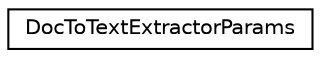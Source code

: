 digraph "类继承关系图"
{
  edge [fontname="Helvetica",fontsize="10",labelfontname="Helvetica",labelfontsize="10"];
  node [fontname="Helvetica",fontsize="10",shape=record];
  rankdir="LR";
  Node0 [label="DocToTextExtractorParams",height=0.2,width=0.4,color="black", fillcolor="white", style="filled",URL="$struct_doc_to_text_extractor_params.html"];
}
